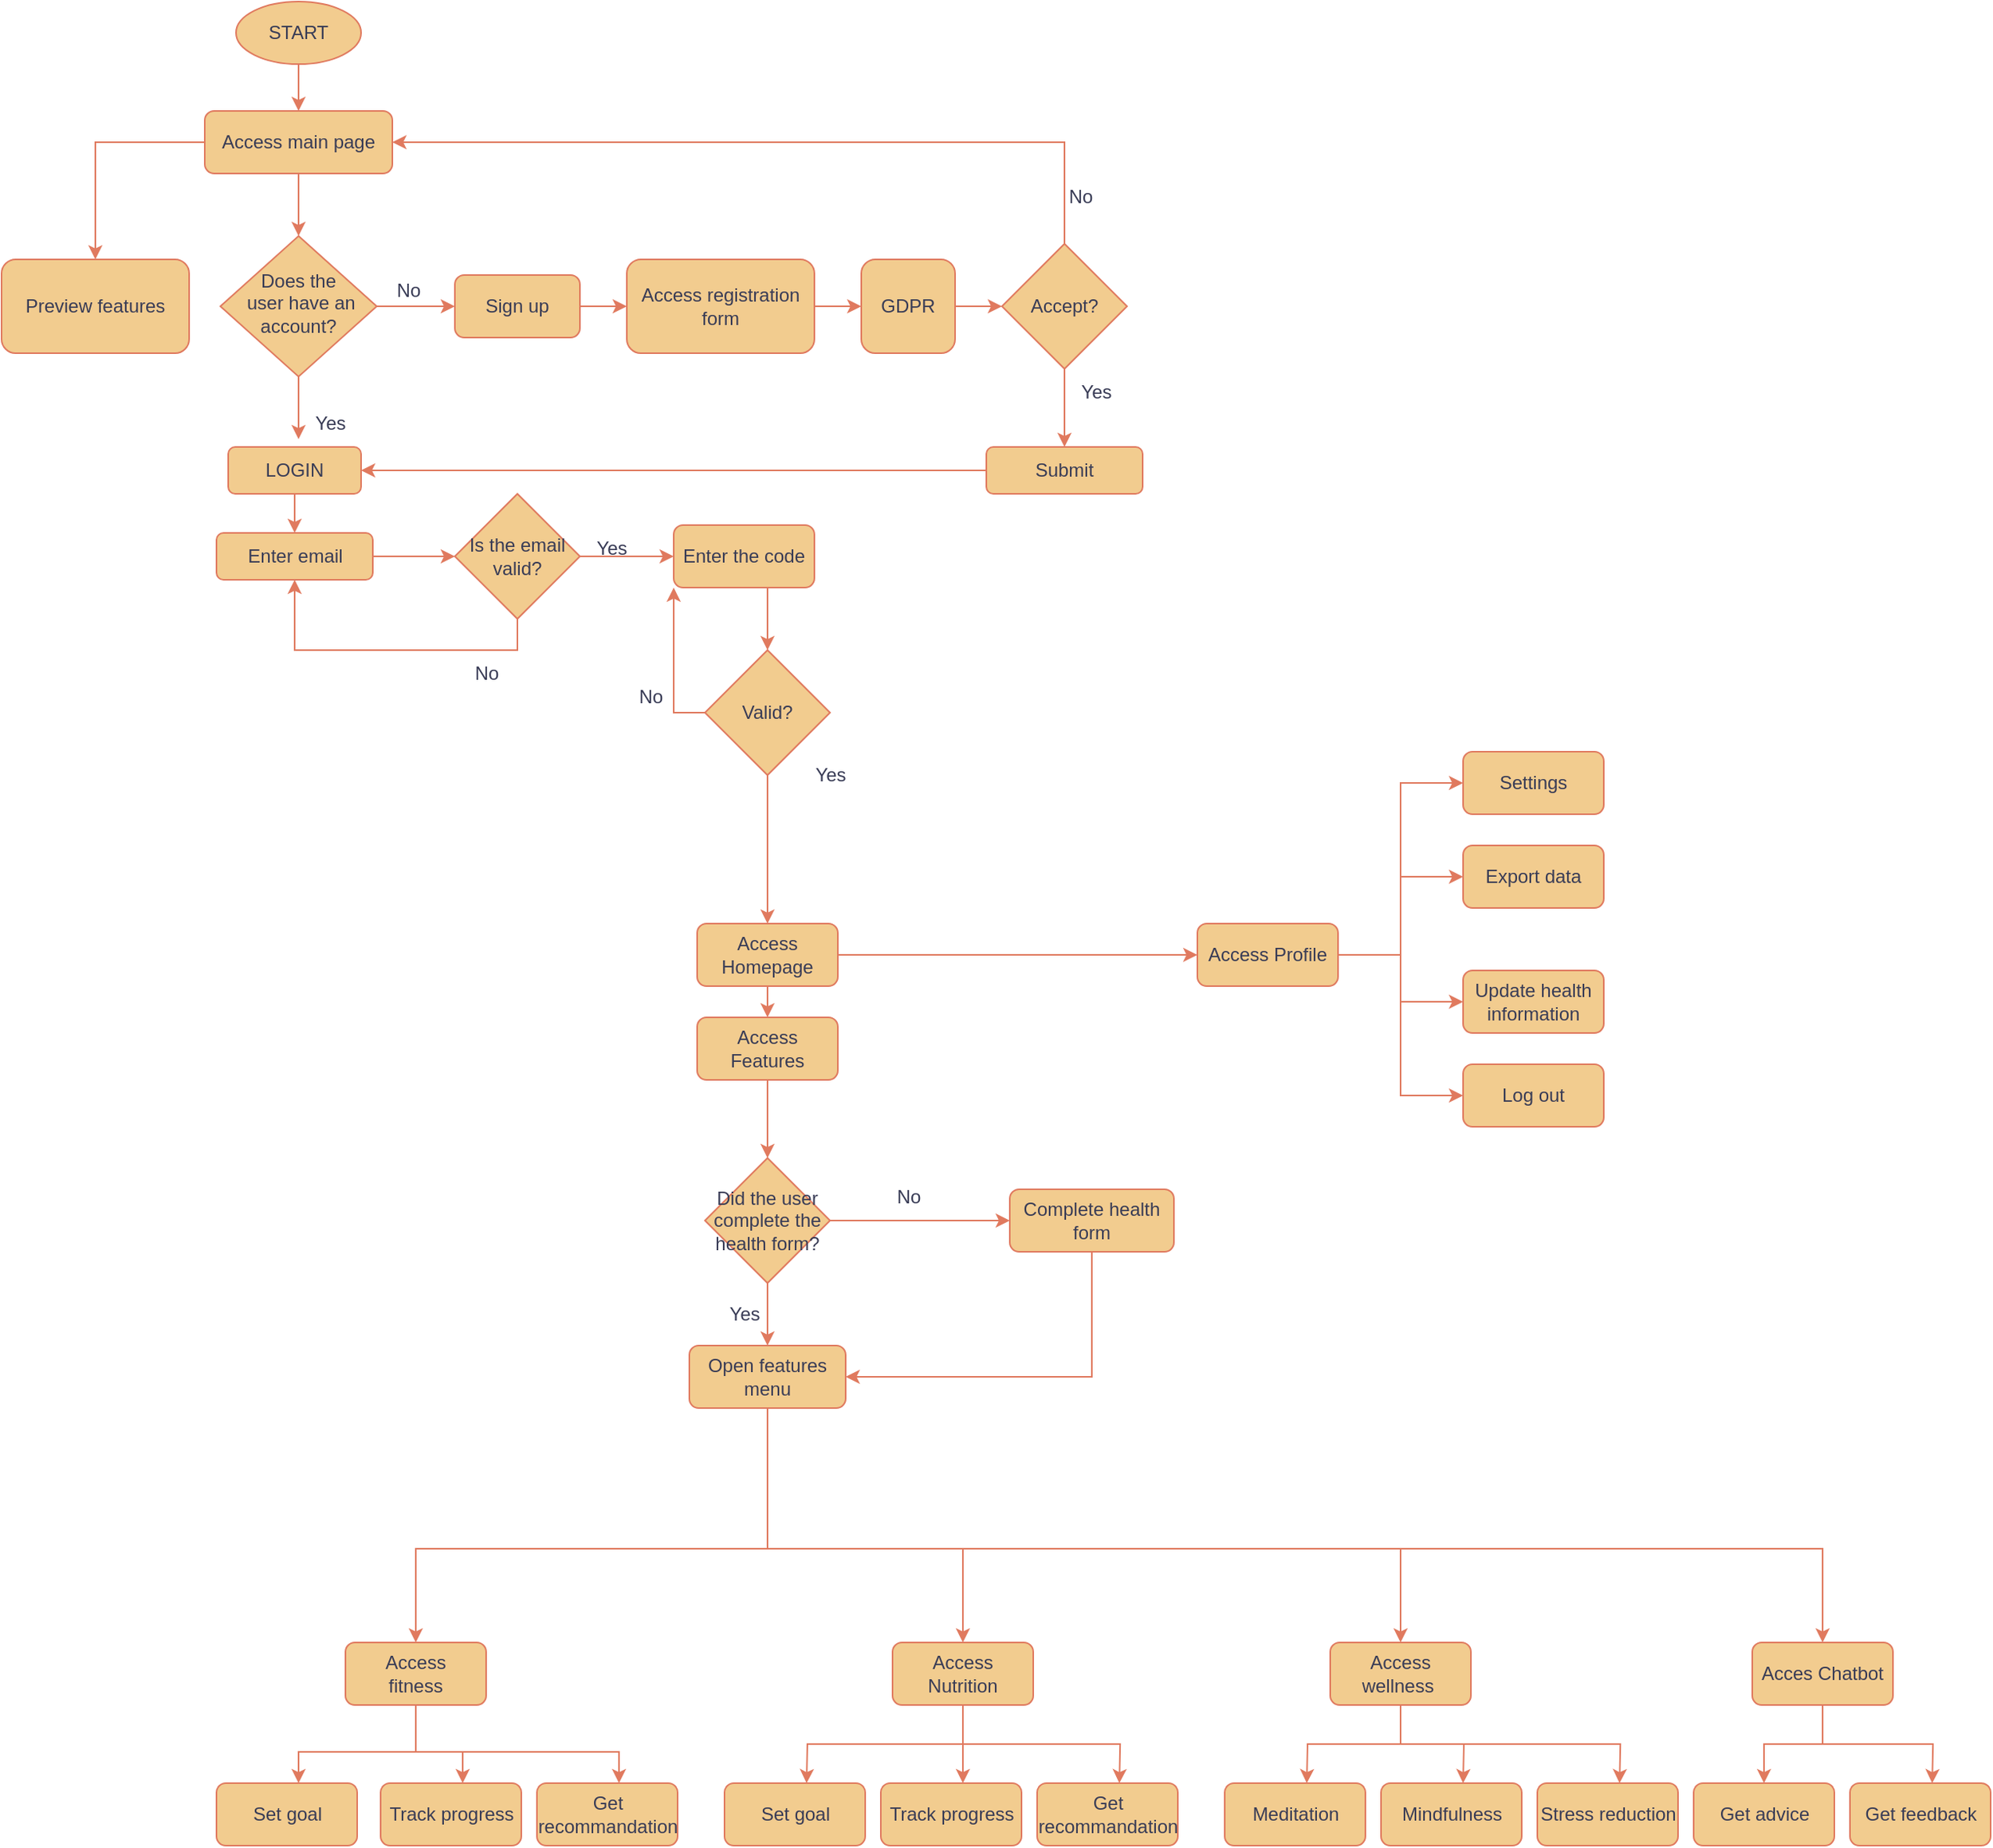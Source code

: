 <mxfile version="21.1.1" type="github">
  <diagram id="C5RBs43oDa-KdzZeNtuy" name="Page-1">
    <mxGraphModel dx="2020" dy="1100" grid="1" gridSize="10" guides="1" tooltips="1" connect="1" arrows="1" fold="1" page="1" pageScale="1" pageWidth="1654" pageHeight="2336" math="0" shadow="0">
      <root>
        <mxCell id="WIyWlLk6GJQsqaUBKTNV-0" />
        <mxCell id="WIyWlLk6GJQsqaUBKTNV-1" parent="WIyWlLk6GJQsqaUBKTNV-0" />
        <mxCell id="cu5_ZxRj08gAQX0nHQw5-5" value="" style="edgeStyle=orthogonalEdgeStyle;rounded=0;orthogonalLoop=1;jettySize=auto;html=1;labelBackgroundColor=none;strokeColor=#E07A5F;fontColor=default;" parent="WIyWlLk6GJQsqaUBKTNV-1" source="WIyWlLk6GJQsqaUBKTNV-3" target="WIyWlLk6GJQsqaUBKTNV-6" edge="1">
          <mxGeometry relative="1" as="geometry" />
        </mxCell>
        <mxCell id="crmG28LMo6az58xonn9g-5" value="" style="edgeStyle=orthogonalEdgeStyle;rounded=0;orthogonalLoop=1;jettySize=auto;html=1;strokeColor=#E07A5F;fontColor=#393C56;fillColor=#F2CC8F;" edge="1" parent="WIyWlLk6GJQsqaUBKTNV-1" source="WIyWlLk6GJQsqaUBKTNV-3" target="crmG28LMo6az58xonn9g-4">
          <mxGeometry relative="1" as="geometry" />
        </mxCell>
        <mxCell id="WIyWlLk6GJQsqaUBKTNV-3" value="Access main page" style="rounded=1;whiteSpace=wrap;html=1;fontSize=12;glass=0;strokeWidth=1;shadow=0;labelBackgroundColor=none;fillColor=#F2CC8F;strokeColor=#E07A5F;fontColor=#393C56;" parent="WIyWlLk6GJQsqaUBKTNV-1" vertex="1">
          <mxGeometry x="160" y="80" width="120" height="40" as="geometry" />
        </mxCell>
        <mxCell id="cu5_ZxRj08gAQX0nHQw5-6" value="" style="edgeStyle=orthogonalEdgeStyle;rounded=0;orthogonalLoop=1;jettySize=auto;html=1;labelBackgroundColor=none;strokeColor=#E07A5F;fontColor=default;" parent="WIyWlLk6GJQsqaUBKTNV-1" source="WIyWlLk6GJQsqaUBKTNV-6" edge="1">
          <mxGeometry relative="1" as="geometry">
            <mxPoint x="220" y="290" as="targetPoint" />
          </mxGeometry>
        </mxCell>
        <mxCell id="cu5_ZxRj08gAQX0nHQw5-7" value="" style="edgeStyle=orthogonalEdgeStyle;rounded=0;orthogonalLoop=1;jettySize=auto;html=1;labelBackgroundColor=none;strokeColor=#E07A5F;fontColor=default;" parent="WIyWlLk6GJQsqaUBKTNV-1" source="WIyWlLk6GJQsqaUBKTNV-6" target="WIyWlLk6GJQsqaUBKTNV-7" edge="1">
          <mxGeometry relative="1" as="geometry">
            <Array as="points">
              <mxPoint x="310" y="205" />
              <mxPoint x="310" y="205" />
            </Array>
          </mxGeometry>
        </mxCell>
        <mxCell id="WIyWlLk6GJQsqaUBKTNV-6" value="Does the&lt;br&gt;&amp;nbsp;user have an account?" style="rhombus;whiteSpace=wrap;html=1;shadow=0;fontFamily=Helvetica;fontSize=12;align=center;strokeWidth=1;spacing=6;spacingTop=-4;labelBackgroundColor=none;fillColor=#F2CC8F;strokeColor=#E07A5F;fontColor=#393C56;" parent="WIyWlLk6GJQsqaUBKTNV-1" vertex="1">
          <mxGeometry x="170" y="160" width="100" height="90" as="geometry" />
        </mxCell>
        <mxCell id="cu5_ZxRj08gAQX0nHQw5-4" value="" style="edgeStyle=orthogonalEdgeStyle;rounded=0;orthogonalLoop=1;jettySize=auto;html=1;labelBackgroundColor=none;strokeColor=#E07A5F;fontColor=default;" parent="WIyWlLk6GJQsqaUBKTNV-1" source="WIyWlLk6GJQsqaUBKTNV-7" target="cu5_ZxRj08gAQX0nHQw5-2" edge="1">
          <mxGeometry relative="1" as="geometry">
            <Array as="points">
              <mxPoint x="430" y="205" />
              <mxPoint x="430" y="205" />
            </Array>
          </mxGeometry>
        </mxCell>
        <mxCell id="WIyWlLk6GJQsqaUBKTNV-7" value="Sign up" style="rounded=1;whiteSpace=wrap;html=1;fontSize=12;glass=0;strokeWidth=1;shadow=0;labelBackgroundColor=none;fillColor=#F2CC8F;strokeColor=#E07A5F;fontColor=#393C56;" parent="WIyWlLk6GJQsqaUBKTNV-1" vertex="1">
          <mxGeometry x="320" y="185" width="80" height="40" as="geometry" />
        </mxCell>
        <mxCell id="cu5_ZxRj08gAQX0nHQw5-1" value="" style="edgeStyle=orthogonalEdgeStyle;rounded=0;orthogonalLoop=1;jettySize=auto;html=1;labelBackgroundColor=none;strokeColor=#E07A5F;fontColor=default;" parent="WIyWlLk6GJQsqaUBKTNV-1" source="cu5_ZxRj08gAQX0nHQw5-0" target="WIyWlLk6GJQsqaUBKTNV-3" edge="1">
          <mxGeometry relative="1" as="geometry" />
        </mxCell>
        <mxCell id="cu5_ZxRj08gAQX0nHQw5-0" value="START" style="ellipse;whiteSpace=wrap;html=1;labelBackgroundColor=none;fillColor=#F2CC8F;strokeColor=#E07A5F;fontColor=#393C56;" parent="WIyWlLk6GJQsqaUBKTNV-1" vertex="1">
          <mxGeometry x="180" y="10" width="80" height="40" as="geometry" />
        </mxCell>
        <mxCell id="cu5_ZxRj08gAQX0nHQw5-12" value="" style="edgeStyle=orthogonalEdgeStyle;rounded=0;orthogonalLoop=1;jettySize=auto;html=1;labelBackgroundColor=none;strokeColor=#E07A5F;fontColor=default;" parent="WIyWlLk6GJQsqaUBKTNV-1" source="cu5_ZxRj08gAQX0nHQw5-2" target="cu5_ZxRj08gAQX0nHQw5-11" edge="1">
          <mxGeometry relative="1" as="geometry" />
        </mxCell>
        <mxCell id="cu5_ZxRj08gAQX0nHQw5-2" value="Access registration form" style="whiteSpace=wrap;html=1;rounded=1;glass=0;strokeWidth=1;shadow=0;labelBackgroundColor=none;fillColor=#F2CC8F;strokeColor=#E07A5F;fontColor=#393C56;" parent="WIyWlLk6GJQsqaUBKTNV-1" vertex="1">
          <mxGeometry x="430" y="175" width="120" height="60" as="geometry" />
        </mxCell>
        <mxCell id="cu5_ZxRj08gAQX0nHQw5-8" value="No" style="text;html=1;align=center;verticalAlign=middle;resizable=0;points=[];autosize=1;strokeColor=none;fillColor=none;labelBackgroundColor=none;fontColor=#393C56;" parent="WIyWlLk6GJQsqaUBKTNV-1" vertex="1">
          <mxGeometry x="270" y="180" width="40" height="30" as="geometry" />
        </mxCell>
        <mxCell id="cu5_ZxRj08gAQX0nHQw5-10" value="Yes" style="text;html=1;align=center;verticalAlign=middle;resizable=0;points=[];autosize=1;strokeColor=none;fillColor=none;labelBackgroundColor=none;fontColor=#393C56;" parent="WIyWlLk6GJQsqaUBKTNV-1" vertex="1">
          <mxGeometry x="220" y="265" width="40" height="30" as="geometry" />
        </mxCell>
        <mxCell id="cu5_ZxRj08gAQX0nHQw5-35" value="" style="edgeStyle=orthogonalEdgeStyle;rounded=0;orthogonalLoop=1;jettySize=auto;html=1;labelBackgroundColor=none;strokeColor=#E07A5F;fontColor=default;" parent="WIyWlLk6GJQsqaUBKTNV-1" source="cu5_ZxRj08gAQX0nHQw5-11" target="cu5_ZxRj08gAQX0nHQw5-34" edge="1">
          <mxGeometry relative="1" as="geometry" />
        </mxCell>
        <mxCell id="cu5_ZxRj08gAQX0nHQw5-11" value="GDPR" style="whiteSpace=wrap;html=1;rounded=1;glass=0;strokeWidth=1;shadow=0;labelBackgroundColor=none;fillColor=#F2CC8F;strokeColor=#E07A5F;fontColor=#393C56;" parent="WIyWlLk6GJQsqaUBKTNV-1" vertex="1">
          <mxGeometry x="580" y="175" width="60" height="60" as="geometry" />
        </mxCell>
        <mxCell id="cu5_ZxRj08gAQX0nHQw5-17" value="" style="edgeStyle=orthogonalEdgeStyle;rounded=0;orthogonalLoop=1;jettySize=auto;html=1;labelBackgroundColor=none;strokeColor=#E07A5F;fontColor=default;" parent="WIyWlLk6GJQsqaUBKTNV-1" source="cu5_ZxRj08gAQX0nHQw5-15" target="cu5_ZxRj08gAQX0nHQw5-16" edge="1">
          <mxGeometry relative="1" as="geometry" />
        </mxCell>
        <mxCell id="cu5_ZxRj08gAQX0nHQw5-15" value="LOGIN" style="rounded=1;whiteSpace=wrap;html=1;labelBackgroundColor=none;fillColor=#F2CC8F;strokeColor=#E07A5F;fontColor=#393C56;" parent="WIyWlLk6GJQsqaUBKTNV-1" vertex="1">
          <mxGeometry x="175" y="295" width="85" height="30" as="geometry" />
        </mxCell>
        <mxCell id="zJe1jJH5rKSQ43pbXj-s-3" style="edgeStyle=orthogonalEdgeStyle;rounded=0;orthogonalLoop=1;jettySize=auto;html=1;exitX=1;exitY=0.5;exitDx=0;exitDy=0;entryX=0;entryY=0.5;entryDx=0;entryDy=0;fillColor=#F2CC8F;strokeColor=#E07A5F;labelBackgroundColor=none;fontColor=default;" parent="WIyWlLk6GJQsqaUBKTNV-1" source="cu5_ZxRj08gAQX0nHQw5-16" target="zJe1jJH5rKSQ43pbXj-s-2" edge="1">
          <mxGeometry relative="1" as="geometry">
            <Array as="points">
              <mxPoint x="310" y="365" />
            </Array>
          </mxGeometry>
        </mxCell>
        <mxCell id="cu5_ZxRj08gAQX0nHQw5-16" value="Enter email" style="whiteSpace=wrap;html=1;rounded=1;labelBackgroundColor=none;fillColor=#F2CC8F;strokeColor=#E07A5F;fontColor=#393C56;" parent="WIyWlLk6GJQsqaUBKTNV-1" vertex="1">
          <mxGeometry x="167.5" y="350" width="100" height="30" as="geometry" />
        </mxCell>
        <mxCell id="zJe1jJH5rKSQ43pbXj-s-14" style="edgeStyle=orthogonalEdgeStyle;rounded=0;orthogonalLoop=1;jettySize=auto;html=1;exitX=0;exitY=0.5;exitDx=0;exitDy=0;entryX=0;entryY=1;entryDx=0;entryDy=0;fillColor=#F2CC8F;strokeColor=#E07A5F;labelBackgroundColor=none;fontColor=default;" parent="WIyWlLk6GJQsqaUBKTNV-1" source="cu5_ZxRj08gAQX0nHQw5-20" target="zJe1jJH5rKSQ43pbXj-s-6" edge="1">
          <mxGeometry relative="1" as="geometry" />
        </mxCell>
        <mxCell id="crmG28LMo6az58xonn9g-2" style="edgeStyle=orthogonalEdgeStyle;rounded=0;orthogonalLoop=1;jettySize=auto;html=1;exitX=0.5;exitY=1;exitDx=0;exitDy=0;strokeColor=#E07A5F;fontColor=#393C56;fillColor=#F2CC8F;entryX=0.5;entryY=0;entryDx=0;entryDy=0;" edge="1" parent="WIyWlLk6GJQsqaUBKTNV-1" source="cu5_ZxRj08gAQX0nHQw5-20" target="cu5_ZxRj08gAQX0nHQw5-45">
          <mxGeometry relative="1" as="geometry">
            <mxPoint x="520" y="580" as="targetPoint" />
          </mxGeometry>
        </mxCell>
        <mxCell id="cu5_ZxRj08gAQX0nHQw5-20" value="Valid?" style="rhombus;whiteSpace=wrap;html=1;labelBackgroundColor=none;fillColor=#F2CC8F;strokeColor=#E07A5F;fontColor=#393C56;" parent="WIyWlLk6GJQsqaUBKTNV-1" vertex="1">
          <mxGeometry x="480" y="425" width="80" height="80" as="geometry" />
        </mxCell>
        <mxCell id="cu5_ZxRj08gAQX0nHQw5-26" value="No" style="text;html=1;align=center;verticalAlign=middle;resizable=0;points=[];autosize=1;strokeColor=none;fillColor=none;labelBackgroundColor=none;fontColor=#393C56;" parent="WIyWlLk6GJQsqaUBKTNV-1" vertex="1">
          <mxGeometry x="425" y="440" width="40" height="30" as="geometry" />
        </mxCell>
        <mxCell id="cu5_ZxRj08gAQX0nHQw5-27" value="Yes" style="text;html=1;align=center;verticalAlign=middle;resizable=0;points=[];autosize=1;strokeColor=none;fillColor=none;labelBackgroundColor=none;fontColor=#393C56;" parent="WIyWlLk6GJQsqaUBKTNV-1" vertex="1">
          <mxGeometry x="540" y="490" width="40" height="30" as="geometry" />
        </mxCell>
        <mxCell id="cu5_ZxRj08gAQX0nHQw5-38" style="edgeStyle=orthogonalEdgeStyle;rounded=0;orthogonalLoop=1;jettySize=auto;html=1;exitX=0.5;exitY=0;exitDx=0;exitDy=0;entryX=1;entryY=0.5;entryDx=0;entryDy=0;labelBackgroundColor=none;strokeColor=#E07A5F;fontColor=default;" parent="WIyWlLk6GJQsqaUBKTNV-1" source="cu5_ZxRj08gAQX0nHQw5-34" target="WIyWlLk6GJQsqaUBKTNV-3" edge="1">
          <mxGeometry relative="1" as="geometry">
            <mxPoint x="390" y="110" as="targetPoint" />
            <Array as="points">
              <mxPoint x="710" y="100" />
            </Array>
          </mxGeometry>
        </mxCell>
        <mxCell id="cu5_ZxRj08gAQX0nHQw5-41" value="" style="edgeStyle=orthogonalEdgeStyle;rounded=0;orthogonalLoop=1;jettySize=auto;html=1;labelBackgroundColor=none;strokeColor=#E07A5F;fontColor=default;" parent="WIyWlLk6GJQsqaUBKTNV-1" source="cu5_ZxRj08gAQX0nHQw5-34" target="cu5_ZxRj08gAQX0nHQw5-40" edge="1">
          <mxGeometry relative="1" as="geometry" />
        </mxCell>
        <mxCell id="cu5_ZxRj08gAQX0nHQw5-34" value="Accept?" style="rhombus;whiteSpace=wrap;html=1;rounded=0;glass=0;strokeWidth=1;shadow=0;labelBackgroundColor=none;fillColor=#F2CC8F;strokeColor=#E07A5F;fontColor=#393C56;" parent="WIyWlLk6GJQsqaUBKTNV-1" vertex="1">
          <mxGeometry x="670" y="165" width="80" height="80" as="geometry" />
        </mxCell>
        <mxCell id="cu5_ZxRj08gAQX0nHQw5-39" value="No" style="text;html=1;align=center;verticalAlign=middle;resizable=0;points=[];autosize=1;strokeColor=none;fillColor=none;labelBackgroundColor=none;fontColor=#393C56;" parent="WIyWlLk6GJQsqaUBKTNV-1" vertex="1">
          <mxGeometry x="700" y="120" width="40" height="30" as="geometry" />
        </mxCell>
        <mxCell id="Mm9zGI56US1DlpfDYQGd-1" style="edgeStyle=orthogonalEdgeStyle;rounded=0;orthogonalLoop=1;jettySize=auto;html=1;exitX=0;exitY=0.5;exitDx=0;exitDy=0;entryX=1;entryY=0.5;entryDx=0;entryDy=0;fillColor=#F2CC8F;strokeColor=#E07A5F;labelBackgroundColor=none;fontColor=default;" parent="WIyWlLk6GJQsqaUBKTNV-1" source="cu5_ZxRj08gAQX0nHQw5-40" target="cu5_ZxRj08gAQX0nHQw5-15" edge="1">
          <mxGeometry relative="1" as="geometry" />
        </mxCell>
        <mxCell id="cu5_ZxRj08gAQX0nHQw5-40" value="Submit" style="rounded=1;whiteSpace=wrap;html=1;glass=0;strokeWidth=1;shadow=0;labelBackgroundColor=none;fillColor=#F2CC8F;strokeColor=#E07A5F;fontColor=#393C56;" parent="WIyWlLk6GJQsqaUBKTNV-1" vertex="1">
          <mxGeometry x="660" y="295" width="100" height="30" as="geometry" />
        </mxCell>
        <mxCell id="Mm9zGI56US1DlpfDYQGd-36" style="edgeStyle=orthogonalEdgeStyle;rounded=0;orthogonalLoop=1;jettySize=auto;html=1;exitX=1;exitY=0.5;exitDx=0;exitDy=0;strokeColor=#E07A5F;fontColor=default;fillColor=#F2CC8F;labelBackgroundColor=none;" parent="WIyWlLk6GJQsqaUBKTNV-1" source="cu5_ZxRj08gAQX0nHQw5-45" target="cu5_ZxRj08gAQX0nHQw5-49" edge="1">
          <mxGeometry relative="1" as="geometry" />
        </mxCell>
        <mxCell id="Mm9zGI56US1DlpfDYQGd-46" style="edgeStyle=orthogonalEdgeStyle;rounded=0;orthogonalLoop=1;jettySize=auto;html=1;exitX=0.5;exitY=1;exitDx=0;exitDy=0;entryX=0.5;entryY=0;entryDx=0;entryDy=0;strokeColor=#E07A5F;fontColor=default;fillColor=#F2CC8F;labelBackgroundColor=none;" parent="WIyWlLk6GJQsqaUBKTNV-1" source="cu5_ZxRj08gAQX0nHQw5-45" target="Mm9zGI56US1DlpfDYQGd-45" edge="1">
          <mxGeometry relative="1" as="geometry" />
        </mxCell>
        <mxCell id="cu5_ZxRj08gAQX0nHQw5-45" value="Access Homepage" style="rounded=1;whiteSpace=wrap;html=1;labelBackgroundColor=none;fillColor=#F2CC8F;strokeColor=#E07A5F;fontColor=#393C56;" parent="WIyWlLk6GJQsqaUBKTNV-1" vertex="1">
          <mxGeometry x="475" y="600" width="90" height="40" as="geometry" />
        </mxCell>
        <mxCell id="Mm9zGI56US1DlpfDYQGd-63" style="edgeStyle=orthogonalEdgeStyle;rounded=0;orthogonalLoop=1;jettySize=auto;html=1;exitX=1;exitY=0.5;exitDx=0;exitDy=0;entryX=0;entryY=0.5;entryDx=0;entryDy=0;strokeColor=#E07A5F;fontColor=default;fillColor=#F2CC8F;labelBackgroundColor=none;" parent="WIyWlLk6GJQsqaUBKTNV-1" source="cu5_ZxRj08gAQX0nHQw5-49" target="Mm9zGI56US1DlpfDYQGd-37" edge="1">
          <mxGeometry relative="1" as="geometry" />
        </mxCell>
        <mxCell id="Mm9zGI56US1DlpfDYQGd-64" style="edgeStyle=orthogonalEdgeStyle;rounded=0;orthogonalLoop=1;jettySize=auto;html=1;exitX=1;exitY=0.5;exitDx=0;exitDy=0;entryX=0;entryY=0.5;entryDx=0;entryDy=0;strokeColor=#E07A5F;fontColor=default;fillColor=#F2CC8F;labelBackgroundColor=none;" parent="WIyWlLk6GJQsqaUBKTNV-1" source="cu5_ZxRj08gAQX0nHQw5-49" target="Mm9zGI56US1DlpfDYQGd-39" edge="1">
          <mxGeometry relative="1" as="geometry" />
        </mxCell>
        <mxCell id="Mm9zGI56US1DlpfDYQGd-66" style="edgeStyle=orthogonalEdgeStyle;rounded=0;orthogonalLoop=1;jettySize=auto;html=1;exitX=1;exitY=0.5;exitDx=0;exitDy=0;entryX=0;entryY=0.5;entryDx=0;entryDy=0;strokeColor=#E07A5F;fontColor=default;fillColor=#F2CC8F;labelBackgroundColor=none;" parent="WIyWlLk6GJQsqaUBKTNV-1" source="cu5_ZxRj08gAQX0nHQw5-49" target="Mm9zGI56US1DlpfDYQGd-65" edge="1">
          <mxGeometry relative="1" as="geometry" />
        </mxCell>
        <mxCell id="zJe1jJH5rKSQ43pbXj-s-12" style="edgeStyle=orthogonalEdgeStyle;rounded=0;orthogonalLoop=1;jettySize=auto;html=1;exitX=1;exitY=0.5;exitDx=0;exitDy=0;entryX=0;entryY=0.5;entryDx=0;entryDy=0;fillColor=#F2CC8F;strokeColor=#E07A5F;labelBackgroundColor=none;fontColor=default;" parent="WIyWlLk6GJQsqaUBKTNV-1" source="cu5_ZxRj08gAQX0nHQw5-49" target="Mm9zGI56US1DlpfDYQGd-38" edge="1">
          <mxGeometry relative="1" as="geometry" />
        </mxCell>
        <mxCell id="cu5_ZxRj08gAQX0nHQw5-49" value="Access Profile" style="rounded=1;whiteSpace=wrap;html=1;labelBackgroundColor=none;fillColor=#F2CC8F;strokeColor=#E07A5F;fontColor=#393C56;" parent="WIyWlLk6GJQsqaUBKTNV-1" vertex="1">
          <mxGeometry x="795" y="600" width="90" height="40" as="geometry" />
        </mxCell>
        <mxCell id="Mm9zGI56US1DlpfDYQGd-29" style="edgeStyle=orthogonalEdgeStyle;rounded=0;orthogonalLoop=1;jettySize=auto;html=1;exitX=0.5;exitY=1;exitDx=0;exitDy=0;strokeColor=#E07A5F;fontColor=default;fillColor=#F2CC8F;entryX=0.5;entryY=0;entryDx=0;entryDy=0;labelBackgroundColor=none;" parent="WIyWlLk6GJQsqaUBKTNV-1" source="Mm9zGI56US1DlpfDYQGd-49" target="cu5_ZxRj08gAQX0nHQw5-56" edge="1">
          <mxGeometry relative="1" as="geometry">
            <mxPoint x="490" y="980" as="sourcePoint" />
            <mxPoint x="1185" y="1020" as="targetPoint" />
            <Array as="points">
              <mxPoint x="520" y="1000" />
              <mxPoint x="1195" y="1000" />
            </Array>
          </mxGeometry>
        </mxCell>
        <mxCell id="Mm9zGI56US1DlpfDYQGd-35" style="edgeStyle=orthogonalEdgeStyle;rounded=0;orthogonalLoop=1;jettySize=auto;html=1;exitX=0.5;exitY=1;exitDx=0;exitDy=0;strokeColor=#E07A5F;fontColor=default;fillColor=#F2CC8F;labelBackgroundColor=none;" parent="WIyWlLk6GJQsqaUBKTNV-1" source="cu5_ZxRj08gAQX0nHQw5-56" edge="1">
          <mxGeometry relative="1" as="geometry">
            <mxPoint x="1265.1" y="1150" as="targetPoint" />
          </mxGeometry>
        </mxCell>
        <mxCell id="crmG28LMo6az58xonn9g-3" style="edgeStyle=orthogonalEdgeStyle;rounded=0;orthogonalLoop=1;jettySize=auto;html=1;exitX=0.5;exitY=1;exitDx=0;exitDy=0;entryX=0.5;entryY=0;entryDx=0;entryDy=0;strokeColor=#E07A5F;fontColor=#393C56;fillColor=#F2CC8F;" edge="1" parent="WIyWlLk6GJQsqaUBKTNV-1" source="cu5_ZxRj08gAQX0nHQw5-56" target="Mm9zGI56US1DlpfDYQGd-32">
          <mxGeometry relative="1" as="geometry" />
        </mxCell>
        <mxCell id="cu5_ZxRj08gAQX0nHQw5-56" value="Acces Chatbot" style="rounded=1;whiteSpace=wrap;html=1;labelBackgroundColor=none;fillColor=#F2CC8F;strokeColor=#E07A5F;fontColor=#393C56;" parent="WIyWlLk6GJQsqaUBKTNV-1" vertex="1">
          <mxGeometry x="1150" y="1060" width="90" height="40" as="geometry" />
        </mxCell>
        <mxCell id="Mm9zGI56US1DlpfDYQGd-18" style="edgeStyle=orthogonalEdgeStyle;rounded=0;orthogonalLoop=1;jettySize=auto;html=1;exitX=0.5;exitY=1;exitDx=0;exitDy=0;entryX=0.5;entryY=0;entryDx=0;entryDy=0;strokeColor=#E07A5F;fontColor=default;fillColor=#F2CC8F;labelBackgroundColor=none;" parent="WIyWlLk6GJQsqaUBKTNV-1" source="cu5_ZxRj08gAQX0nHQw5-59" edge="1">
          <mxGeometry relative="1" as="geometry">
            <mxPoint x="545" y="1150" as="targetPoint" />
          </mxGeometry>
        </mxCell>
        <mxCell id="Mm9zGI56US1DlpfDYQGd-19" style="edgeStyle=orthogonalEdgeStyle;rounded=0;orthogonalLoop=1;jettySize=auto;html=1;exitX=0.5;exitY=1;exitDx=0;exitDy=0;strokeColor=#E07A5F;fontColor=default;fillColor=#F2CC8F;labelBackgroundColor=none;" parent="WIyWlLk6GJQsqaUBKTNV-1" source="cu5_ZxRj08gAQX0nHQw5-59" edge="1">
          <mxGeometry relative="1" as="geometry">
            <mxPoint x="645" y="1150" as="targetPoint" />
          </mxGeometry>
        </mxCell>
        <mxCell id="Mm9zGI56US1DlpfDYQGd-20" style="edgeStyle=orthogonalEdgeStyle;rounded=0;orthogonalLoop=1;jettySize=auto;html=1;exitX=0.5;exitY=1;exitDx=0;exitDy=0;strokeColor=#E07A5F;fontColor=default;fillColor=#F2CC8F;labelBackgroundColor=none;" parent="WIyWlLk6GJQsqaUBKTNV-1" source="cu5_ZxRj08gAQX0nHQw5-59" edge="1">
          <mxGeometry relative="1" as="geometry">
            <mxPoint x="745.1" y="1150" as="targetPoint" />
          </mxGeometry>
        </mxCell>
        <mxCell id="cu5_ZxRj08gAQX0nHQw5-59" value="Access &lt;br&gt;Nutrition" style="rounded=1;whiteSpace=wrap;html=1;labelBackgroundColor=none;fillColor=#F2CC8F;strokeColor=#E07A5F;fontColor=#393C56;" parent="WIyWlLk6GJQsqaUBKTNV-1" vertex="1">
          <mxGeometry x="600" y="1060" width="90" height="40" as="geometry" />
        </mxCell>
        <mxCell id="Mm9zGI56US1DlpfDYQGd-12" style="edgeStyle=orthogonalEdgeStyle;rounded=0;orthogonalLoop=1;jettySize=auto;html=1;exitX=0.5;exitY=1;exitDx=0;exitDy=0;entryX=0.5;entryY=0;entryDx=0;entryDy=0;strokeColor=#E07A5F;fontColor=default;fillColor=#F2CC8F;labelBackgroundColor=none;" parent="WIyWlLk6GJQsqaUBKTNV-1" source="cu5_ZxRj08gAQX0nHQw5-64" edge="1">
          <mxGeometry relative="1" as="geometry">
            <Array as="points">
              <mxPoint x="295" y="1130" />
              <mxPoint x="325" y="1130" />
            </Array>
            <mxPoint x="325" y="1150" as="targetPoint" />
          </mxGeometry>
        </mxCell>
        <mxCell id="Mm9zGI56US1DlpfDYQGd-14" style="edgeStyle=orthogonalEdgeStyle;rounded=0;orthogonalLoop=1;jettySize=auto;html=1;exitX=0.5;exitY=1;exitDx=0;exitDy=0;entryX=0.5;entryY=0;entryDx=0;entryDy=0;strokeColor=#E07A5F;fontColor=default;fillColor=#F2CC8F;labelBackgroundColor=none;" parent="WIyWlLk6GJQsqaUBKTNV-1" source="cu5_ZxRj08gAQX0nHQw5-64" edge="1">
          <mxGeometry relative="1" as="geometry">
            <Array as="points">
              <mxPoint x="295" y="1130" />
              <mxPoint x="425" y="1130" />
            </Array>
            <mxPoint x="425" y="1150" as="targetPoint" />
          </mxGeometry>
        </mxCell>
        <mxCell id="Mm9zGI56US1DlpfDYQGd-51" style="edgeStyle=orthogonalEdgeStyle;rounded=0;orthogonalLoop=1;jettySize=auto;html=1;exitX=0.5;exitY=1;exitDx=0;exitDy=0;entryX=0.5;entryY=0;entryDx=0;entryDy=0;strokeColor=#E07A5F;fontColor=default;fillColor=#F2CC8F;labelBackgroundColor=none;" parent="WIyWlLk6GJQsqaUBKTNV-1" source="cu5_ZxRj08gAQX0nHQw5-64" edge="1">
          <mxGeometry relative="1" as="geometry">
            <Array as="points">
              <mxPoint x="295" y="1130" />
              <mxPoint x="220" y="1130" />
            </Array>
            <mxPoint x="220" y="1150" as="targetPoint" />
          </mxGeometry>
        </mxCell>
        <mxCell id="cu5_ZxRj08gAQX0nHQw5-64" value="Access &lt;br&gt;fitness" style="rounded=1;whiteSpace=wrap;html=1;strokeColor=#E07A5F;fontColor=#393C56;fillColor=#F2CC8F;labelBackgroundColor=none;" parent="WIyWlLk6GJQsqaUBKTNV-1" vertex="1">
          <mxGeometry x="250" y="1060" width="90" height="40" as="geometry" />
        </mxCell>
        <mxCell id="cu5_ZxRj08gAQX0nHQw5-65" style="edgeStyle=orthogonalEdgeStyle;rounded=0;orthogonalLoop=1;jettySize=auto;html=1;exitX=0.5;exitY=1;exitDx=0;exitDy=0;strokeColor=#E07A5F;fontColor=default;fillColor=#F2CC8F;labelBackgroundColor=none;" parent="WIyWlLk6GJQsqaUBKTNV-1" source="cu5_ZxRj08gAQX0nHQw5-64" target="cu5_ZxRj08gAQX0nHQw5-64" edge="1">
          <mxGeometry relative="1" as="geometry" />
        </mxCell>
        <mxCell id="Mm9zGI56US1DlpfDYQGd-26" style="edgeStyle=orthogonalEdgeStyle;rounded=0;orthogonalLoop=1;jettySize=auto;html=1;exitX=0.5;exitY=1;exitDx=0;exitDy=0;entryX=0.5;entryY=0;entryDx=0;entryDy=0;strokeColor=#E07A5F;fontColor=default;fillColor=#F2CC8F;labelBackgroundColor=none;" parent="WIyWlLk6GJQsqaUBKTNV-1" source="cu5_ZxRj08gAQX0nHQw5-70" edge="1">
          <mxGeometry relative="1" as="geometry">
            <mxPoint x="865" y="1150" as="targetPoint" />
          </mxGeometry>
        </mxCell>
        <mxCell id="Mm9zGI56US1DlpfDYQGd-27" style="edgeStyle=orthogonalEdgeStyle;rounded=0;orthogonalLoop=1;jettySize=auto;html=1;exitX=0.5;exitY=1;exitDx=0;exitDy=0;entryX=0.5;entryY=0;entryDx=0;entryDy=0;strokeColor=#E07A5F;fontColor=default;fillColor=#F2CC8F;labelBackgroundColor=none;" parent="WIyWlLk6GJQsqaUBKTNV-1" source="cu5_ZxRj08gAQX0nHQw5-70" edge="1">
          <mxGeometry relative="1" as="geometry">
            <mxPoint x="965" y="1150" as="targetPoint" />
          </mxGeometry>
        </mxCell>
        <mxCell id="Mm9zGI56US1DlpfDYQGd-28" style="edgeStyle=orthogonalEdgeStyle;rounded=0;orthogonalLoop=1;jettySize=auto;html=1;exitX=0.5;exitY=1;exitDx=0;exitDy=0;strokeColor=#E07A5F;fontColor=default;fillColor=#F2CC8F;labelBackgroundColor=none;" parent="WIyWlLk6GJQsqaUBKTNV-1" source="cu5_ZxRj08gAQX0nHQw5-70" edge="1">
          <mxGeometry relative="1" as="geometry">
            <mxPoint x="1065.1" y="1150" as="targetPoint" />
          </mxGeometry>
        </mxCell>
        <mxCell id="cu5_ZxRj08gAQX0nHQw5-70" value="Access wellness&amp;nbsp;" style="rounded=1;whiteSpace=wrap;html=1;strokeColor=#E07A5F;fontColor=#393C56;fillColor=#F2CC8F;labelBackgroundColor=none;" parent="WIyWlLk6GJQsqaUBKTNV-1" vertex="1">
          <mxGeometry x="880" y="1060" width="90" height="40" as="geometry" />
        </mxCell>
        <mxCell id="Mm9zGI56US1DlpfDYQGd-7" value="Set goal" style="rounded=1;whiteSpace=wrap;html=1;strokeColor=#E07A5F;fontColor=#393C56;fillColor=#F2CC8F;labelBackgroundColor=none;" parent="WIyWlLk6GJQsqaUBKTNV-1" vertex="1">
          <mxGeometry x="167.5" y="1150" width="90" height="40" as="geometry" />
        </mxCell>
        <mxCell id="Mm9zGI56US1DlpfDYQGd-8" style="edgeStyle=orthogonalEdgeStyle;rounded=0;orthogonalLoop=1;jettySize=auto;html=1;exitX=0.5;exitY=1;exitDx=0;exitDy=0;strokeColor=#E07A5F;fontColor=default;fillColor=#F2CC8F;labelBackgroundColor=none;" parent="WIyWlLk6GJQsqaUBKTNV-1" source="cu5_ZxRj08gAQX0nHQw5-59" target="cu5_ZxRj08gAQX0nHQw5-59" edge="1">
          <mxGeometry relative="1" as="geometry" />
        </mxCell>
        <mxCell id="Mm9zGI56US1DlpfDYQGd-11" value="Track progress" style="rounded=1;whiteSpace=wrap;html=1;strokeColor=#E07A5F;fontColor=#393C56;fillColor=#F2CC8F;labelBackgroundColor=none;" parent="WIyWlLk6GJQsqaUBKTNV-1" vertex="1">
          <mxGeometry x="272.5" y="1150" width="90" height="40" as="geometry" />
        </mxCell>
        <mxCell id="Mm9zGI56US1DlpfDYQGd-13" value="Get recommandation" style="rounded=1;whiteSpace=wrap;html=1;strokeColor=#E07A5F;fontColor=#393C56;fillColor=#F2CC8F;labelBackgroundColor=none;" parent="WIyWlLk6GJQsqaUBKTNV-1" vertex="1">
          <mxGeometry x="372.5" y="1150" width="90" height="40" as="geometry" />
        </mxCell>
        <mxCell id="Mm9zGI56US1DlpfDYQGd-15" value="Set goal" style="rounded=1;whiteSpace=wrap;html=1;strokeColor=#E07A5F;fontColor=#393C56;fillColor=#F2CC8F;labelBackgroundColor=none;" parent="WIyWlLk6GJQsqaUBKTNV-1" vertex="1">
          <mxGeometry x="492.5" y="1150" width="90" height="40" as="geometry" />
        </mxCell>
        <mxCell id="Mm9zGI56US1DlpfDYQGd-16" value="Track progress" style="rounded=1;whiteSpace=wrap;html=1;strokeColor=#E07A5F;fontColor=#393C56;fillColor=#F2CC8F;labelBackgroundColor=none;" parent="WIyWlLk6GJQsqaUBKTNV-1" vertex="1">
          <mxGeometry x="592.5" y="1150" width="90" height="40" as="geometry" />
        </mxCell>
        <mxCell id="Mm9zGI56US1DlpfDYQGd-17" value="Get recommandation" style="rounded=1;whiteSpace=wrap;html=1;strokeColor=#E07A5F;fontColor=#393C56;fillColor=#F2CC8F;labelBackgroundColor=none;" parent="WIyWlLk6GJQsqaUBKTNV-1" vertex="1">
          <mxGeometry x="692.5" y="1150" width="90" height="40" as="geometry" />
        </mxCell>
        <mxCell id="Mm9zGI56US1DlpfDYQGd-21" value="Meditation" style="rounded=1;whiteSpace=wrap;html=1;strokeColor=#E07A5F;fontColor=#393C56;fillColor=#F2CC8F;labelBackgroundColor=none;" parent="WIyWlLk6GJQsqaUBKTNV-1" vertex="1">
          <mxGeometry x="812.5" y="1150" width="90" height="40" as="geometry" />
        </mxCell>
        <mxCell id="Mm9zGI56US1DlpfDYQGd-22" value="Stress reduction" style="rounded=1;whiteSpace=wrap;html=1;strokeColor=#E07A5F;fontColor=#393C56;fillColor=#F2CC8F;labelBackgroundColor=none;" parent="WIyWlLk6GJQsqaUBKTNV-1" vertex="1">
          <mxGeometry x="1012.5" y="1150" width="90" height="40" as="geometry" />
        </mxCell>
        <mxCell id="Mm9zGI56US1DlpfDYQGd-23" value="Mindfulness" style="rounded=1;whiteSpace=wrap;html=1;strokeColor=#E07A5F;fontColor=#393C56;fillColor=#F2CC8F;labelBackgroundColor=none;" parent="WIyWlLk6GJQsqaUBKTNV-1" vertex="1">
          <mxGeometry x="912.5" y="1150" width="90" height="40" as="geometry" />
        </mxCell>
        <mxCell id="Mm9zGI56US1DlpfDYQGd-32" value="Get advice" style="rounded=1;whiteSpace=wrap;html=1;strokeColor=#E07A5F;fontColor=#393C56;fillColor=#F2CC8F;labelBackgroundColor=none;" parent="WIyWlLk6GJQsqaUBKTNV-1" vertex="1">
          <mxGeometry x="1112.5" y="1150" width="90" height="40" as="geometry" />
        </mxCell>
        <mxCell id="Mm9zGI56US1DlpfDYQGd-33" value="Get feedback" style="rounded=1;whiteSpace=wrap;html=1;strokeColor=#E07A5F;fontColor=#393C56;fillColor=#F2CC8F;labelBackgroundColor=none;" parent="WIyWlLk6GJQsqaUBKTNV-1" vertex="1">
          <mxGeometry x="1212.5" y="1150" width="90" height="40" as="geometry" />
        </mxCell>
        <mxCell id="Mm9zGI56US1DlpfDYQGd-37" value="Export data" style="rounded=1;whiteSpace=wrap;html=1;labelBackgroundColor=none;fillColor=#F2CC8F;strokeColor=#E07A5F;fontColor=#393C56;" parent="WIyWlLk6GJQsqaUBKTNV-1" vertex="1">
          <mxGeometry x="965" y="550" width="90" height="40" as="geometry" />
        </mxCell>
        <mxCell id="Mm9zGI56US1DlpfDYQGd-38" value="Settings" style="rounded=1;whiteSpace=wrap;html=1;labelBackgroundColor=none;fillColor=#F2CC8F;strokeColor=#E07A5F;fontColor=#393C56;" parent="WIyWlLk6GJQsqaUBKTNV-1" vertex="1">
          <mxGeometry x="965" y="490" width="90" height="40" as="geometry" />
        </mxCell>
        <mxCell id="Mm9zGI56US1DlpfDYQGd-39" value="Update health information" style="rounded=1;whiteSpace=wrap;html=1;labelBackgroundColor=none;fillColor=#F2CC8F;strokeColor=#E07A5F;fontColor=#393C56;" parent="WIyWlLk6GJQsqaUBKTNV-1" vertex="1">
          <mxGeometry x="965" y="630" width="90" height="40" as="geometry" />
        </mxCell>
        <mxCell id="Mm9zGI56US1DlpfDYQGd-44" value="Yes" style="text;html=1;align=center;verticalAlign=middle;resizable=0;points=[];autosize=1;strokeColor=none;fillColor=none;fontColor=#393C56;labelBackgroundColor=none;" parent="WIyWlLk6GJQsqaUBKTNV-1" vertex="1">
          <mxGeometry x="710" y="245" width="40" height="30" as="geometry" />
        </mxCell>
        <mxCell id="Mm9zGI56US1DlpfDYQGd-48" value="" style="edgeStyle=orthogonalEdgeStyle;rounded=0;orthogonalLoop=1;jettySize=auto;html=1;strokeColor=#E07A5F;fontColor=default;fillColor=#F2CC8F;labelBackgroundColor=none;" parent="WIyWlLk6GJQsqaUBKTNV-1" source="Mm9zGI56US1DlpfDYQGd-45" target="Mm9zGI56US1DlpfDYQGd-47" edge="1">
          <mxGeometry relative="1" as="geometry" />
        </mxCell>
        <mxCell id="Mm9zGI56US1DlpfDYQGd-45" value="Access Features" style="rounded=1;whiteSpace=wrap;html=1;labelBackgroundColor=none;fillColor=#F2CC8F;strokeColor=#E07A5F;fontColor=#393C56;" parent="WIyWlLk6GJQsqaUBKTNV-1" vertex="1">
          <mxGeometry x="475" y="660" width="90" height="40" as="geometry" />
        </mxCell>
        <mxCell id="Mm9zGI56US1DlpfDYQGd-52" style="edgeStyle=orthogonalEdgeStyle;rounded=0;orthogonalLoop=1;jettySize=auto;html=1;exitX=0.5;exitY=1;exitDx=0;exitDy=0;entryX=0.5;entryY=0;entryDx=0;entryDy=0;strokeColor=#E07A5F;fontColor=default;fillColor=#F2CC8F;labelBackgroundColor=none;" parent="WIyWlLk6GJQsqaUBKTNV-1" source="Mm9zGI56US1DlpfDYQGd-47" target="Mm9zGI56US1DlpfDYQGd-49" edge="1">
          <mxGeometry relative="1" as="geometry" />
        </mxCell>
        <mxCell id="Mm9zGI56US1DlpfDYQGd-59" value="" style="edgeStyle=orthogonalEdgeStyle;rounded=0;orthogonalLoop=1;jettySize=auto;html=1;strokeColor=#E07A5F;fontColor=default;fillColor=#F2CC8F;labelBackgroundColor=none;" parent="WIyWlLk6GJQsqaUBKTNV-1" source="Mm9zGI56US1DlpfDYQGd-47" target="Mm9zGI56US1DlpfDYQGd-58" edge="1">
          <mxGeometry relative="1" as="geometry" />
        </mxCell>
        <mxCell id="Mm9zGI56US1DlpfDYQGd-47" value="Did the user complete the health form?" style="rhombus;whiteSpace=wrap;html=1;fillColor=#F2CC8F;strokeColor=#E07A5F;fontColor=#393C56;rounded=0;labelBackgroundColor=none;" parent="WIyWlLk6GJQsqaUBKTNV-1" vertex="1">
          <mxGeometry x="480" y="750" width="80" height="80" as="geometry" />
        </mxCell>
        <mxCell id="Mm9zGI56US1DlpfDYQGd-54" style="edgeStyle=orthogonalEdgeStyle;rounded=0;orthogonalLoop=1;jettySize=auto;html=1;exitX=0.5;exitY=1;exitDx=0;exitDy=0;entryX=0.5;entryY=0;entryDx=0;entryDy=0;strokeColor=#E07A5F;fontColor=default;fillColor=#F2CC8F;labelBackgroundColor=none;" parent="WIyWlLk6GJQsqaUBKTNV-1" source="Mm9zGI56US1DlpfDYQGd-49" target="cu5_ZxRj08gAQX0nHQw5-64" edge="1">
          <mxGeometry relative="1" as="geometry">
            <Array as="points">
              <mxPoint x="520" y="1000" />
              <mxPoint x="295" y="1000" />
            </Array>
          </mxGeometry>
        </mxCell>
        <mxCell id="Mm9zGI56US1DlpfDYQGd-55" style="edgeStyle=orthogonalEdgeStyle;rounded=0;orthogonalLoop=1;jettySize=auto;html=1;exitX=0.5;exitY=1;exitDx=0;exitDy=0;strokeColor=#E07A5F;fontColor=default;fillColor=#F2CC8F;labelBackgroundColor=none;" parent="WIyWlLk6GJQsqaUBKTNV-1" source="Mm9zGI56US1DlpfDYQGd-49" target="cu5_ZxRj08gAQX0nHQw5-59" edge="1">
          <mxGeometry relative="1" as="geometry">
            <Array as="points">
              <mxPoint x="520" y="1000" />
              <mxPoint x="645" y="1000" />
            </Array>
          </mxGeometry>
        </mxCell>
        <mxCell id="Mm9zGI56US1DlpfDYQGd-56" style="edgeStyle=orthogonalEdgeStyle;rounded=0;orthogonalLoop=1;jettySize=auto;html=1;exitX=0.5;exitY=1;exitDx=0;exitDy=0;strokeColor=#E07A5F;fontColor=default;fillColor=#F2CC8F;labelBackgroundColor=none;" parent="WIyWlLk6GJQsqaUBKTNV-1" source="Mm9zGI56US1DlpfDYQGd-49" target="cu5_ZxRj08gAQX0nHQw5-70" edge="1">
          <mxGeometry relative="1" as="geometry">
            <Array as="points">
              <mxPoint x="520" y="1000" />
              <mxPoint x="925" y="1000" />
            </Array>
          </mxGeometry>
        </mxCell>
        <mxCell id="Mm9zGI56US1DlpfDYQGd-49" value="Open features menu" style="whiteSpace=wrap;html=1;fillColor=#F2CC8F;strokeColor=#E07A5F;fontColor=#393C56;rounded=1;labelBackgroundColor=none;" parent="WIyWlLk6GJQsqaUBKTNV-1" vertex="1">
          <mxGeometry x="470" y="870" width="100" height="40" as="geometry" />
        </mxCell>
        <mxCell id="Mm9zGI56US1DlpfDYQGd-57" value="Yes" style="text;html=1;align=center;verticalAlign=middle;resizable=0;points=[];autosize=1;strokeColor=none;fillColor=none;fontColor=#393C56;labelBackgroundColor=none;" parent="WIyWlLk6GJQsqaUBKTNV-1" vertex="1">
          <mxGeometry x="485" y="835" width="40" height="30" as="geometry" />
        </mxCell>
        <mxCell id="Mm9zGI56US1DlpfDYQGd-61" style="edgeStyle=orthogonalEdgeStyle;rounded=0;orthogonalLoop=1;jettySize=auto;html=1;exitX=0.5;exitY=1;exitDx=0;exitDy=0;entryX=1;entryY=0.5;entryDx=0;entryDy=0;strokeColor=#E07A5F;fontColor=default;fillColor=#F2CC8F;labelBackgroundColor=none;" parent="WIyWlLk6GJQsqaUBKTNV-1" source="Mm9zGI56US1DlpfDYQGd-58" target="Mm9zGI56US1DlpfDYQGd-49" edge="1">
          <mxGeometry relative="1" as="geometry" />
        </mxCell>
        <mxCell id="Mm9zGI56US1DlpfDYQGd-58" value="Complete health form" style="rounded=1;whiteSpace=wrap;html=1;fillColor=#F2CC8F;strokeColor=#E07A5F;fontColor=#393C56;labelBackgroundColor=none;" parent="WIyWlLk6GJQsqaUBKTNV-1" vertex="1">
          <mxGeometry x="675" y="770" width="105" height="40" as="geometry" />
        </mxCell>
        <mxCell id="Mm9zGI56US1DlpfDYQGd-60" value="No" style="text;html=1;align=center;verticalAlign=middle;resizable=0;points=[];autosize=1;strokeColor=none;fillColor=none;fontColor=#393C56;labelBackgroundColor=none;" parent="WIyWlLk6GJQsqaUBKTNV-1" vertex="1">
          <mxGeometry x="590" y="760" width="40" height="30" as="geometry" />
        </mxCell>
        <mxCell id="Mm9zGI56US1DlpfDYQGd-65" value="Log out" style="rounded=1;whiteSpace=wrap;html=1;labelBackgroundColor=none;fillColor=#F2CC8F;strokeColor=#E07A5F;fontColor=#393C56;" parent="WIyWlLk6GJQsqaUBKTNV-1" vertex="1">
          <mxGeometry x="965" y="690" width="90" height="40" as="geometry" />
        </mxCell>
        <mxCell id="zJe1jJH5rKSQ43pbXj-s-7" style="edgeStyle=orthogonalEdgeStyle;rounded=0;orthogonalLoop=1;jettySize=auto;html=1;exitX=1;exitY=0.5;exitDx=0;exitDy=0;entryX=0;entryY=0.5;entryDx=0;entryDy=0;fillColor=#F2CC8F;strokeColor=#E07A5F;labelBackgroundColor=none;fontColor=default;" parent="WIyWlLk6GJQsqaUBKTNV-1" source="zJe1jJH5rKSQ43pbXj-s-2" target="zJe1jJH5rKSQ43pbXj-s-6" edge="1">
          <mxGeometry relative="1" as="geometry" />
        </mxCell>
        <mxCell id="zJe1jJH5rKSQ43pbXj-s-15" style="edgeStyle=orthogonalEdgeStyle;rounded=0;orthogonalLoop=1;jettySize=auto;html=1;exitX=0.5;exitY=1;exitDx=0;exitDy=0;entryX=0.5;entryY=1;entryDx=0;entryDy=0;fillColor=#F2CC8F;strokeColor=#E07A5F;labelBackgroundColor=none;fontColor=default;" parent="WIyWlLk6GJQsqaUBKTNV-1" source="zJe1jJH5rKSQ43pbXj-s-2" target="cu5_ZxRj08gAQX0nHQw5-16" edge="1">
          <mxGeometry relative="1" as="geometry" />
        </mxCell>
        <mxCell id="zJe1jJH5rKSQ43pbXj-s-2" value="Is the email valid?" style="rhombus;whiteSpace=wrap;html=1;labelBackgroundColor=none;fillColor=#F2CC8F;strokeColor=#E07A5F;fontColor=#393C56;" parent="WIyWlLk6GJQsqaUBKTNV-1" vertex="1">
          <mxGeometry x="320" y="325" width="80" height="80" as="geometry" />
        </mxCell>
        <mxCell id="zJe1jJH5rKSQ43pbXj-s-13" style="edgeStyle=orthogonalEdgeStyle;rounded=0;orthogonalLoop=1;jettySize=auto;html=1;exitX=0.75;exitY=1;exitDx=0;exitDy=0;entryX=0.5;entryY=0;entryDx=0;entryDy=0;fillColor=#F2CC8F;strokeColor=#E07A5F;labelBackgroundColor=none;fontColor=default;" parent="WIyWlLk6GJQsqaUBKTNV-1" source="zJe1jJH5rKSQ43pbXj-s-6" target="cu5_ZxRj08gAQX0nHQw5-20" edge="1">
          <mxGeometry relative="1" as="geometry">
            <Array as="points">
              <mxPoint x="520" y="385" />
            </Array>
          </mxGeometry>
        </mxCell>
        <mxCell id="zJe1jJH5rKSQ43pbXj-s-6" value="Enter the code" style="rounded=1;whiteSpace=wrap;html=1;labelBackgroundColor=none;fillColor=#F2CC8F;strokeColor=#E07A5F;fontColor=#393C56;" parent="WIyWlLk6GJQsqaUBKTNV-1" vertex="1">
          <mxGeometry x="460" y="345" width="90" height="40" as="geometry" />
        </mxCell>
        <mxCell id="zJe1jJH5rKSQ43pbXj-s-8" value="Yes" style="text;html=1;align=center;verticalAlign=middle;resizable=0;points=[];autosize=1;strokeColor=none;fillColor=none;labelBackgroundColor=none;fontColor=#393C56;" parent="WIyWlLk6GJQsqaUBKTNV-1" vertex="1">
          <mxGeometry x="400" y="345" width="40" height="30" as="geometry" />
        </mxCell>
        <mxCell id="zJe1jJH5rKSQ43pbXj-s-16" value="No" style="text;html=1;align=center;verticalAlign=middle;resizable=0;points=[];autosize=1;strokeColor=none;fillColor=none;labelBackgroundColor=none;fontColor=#393C56;" parent="WIyWlLk6GJQsqaUBKTNV-1" vertex="1">
          <mxGeometry x="320" y="425" width="40" height="30" as="geometry" />
        </mxCell>
        <mxCell id="crmG28LMo6az58xonn9g-1" style="edgeStyle=orthogonalEdgeStyle;rounded=0;orthogonalLoop=1;jettySize=auto;html=1;exitX=0.5;exitY=1;exitDx=0;exitDy=0;strokeColor=#E07A5F;fontColor=#393C56;fillColor=#F2CC8F;" edge="1" parent="WIyWlLk6GJQsqaUBKTNV-1" source="cu5_ZxRj08gAQX0nHQw5-45" target="cu5_ZxRj08gAQX0nHQw5-45">
          <mxGeometry relative="1" as="geometry" />
        </mxCell>
        <mxCell id="crmG28LMo6az58xonn9g-4" value="Preview features" style="whiteSpace=wrap;html=1;fillColor=#F2CC8F;strokeColor=#E07A5F;fontColor=#393C56;rounded=1;glass=0;strokeWidth=1;shadow=0;labelBackgroundColor=none;" vertex="1" parent="WIyWlLk6GJQsqaUBKTNV-1">
          <mxGeometry x="30" y="175" width="120" height="60" as="geometry" />
        </mxCell>
      </root>
    </mxGraphModel>
  </diagram>
</mxfile>
